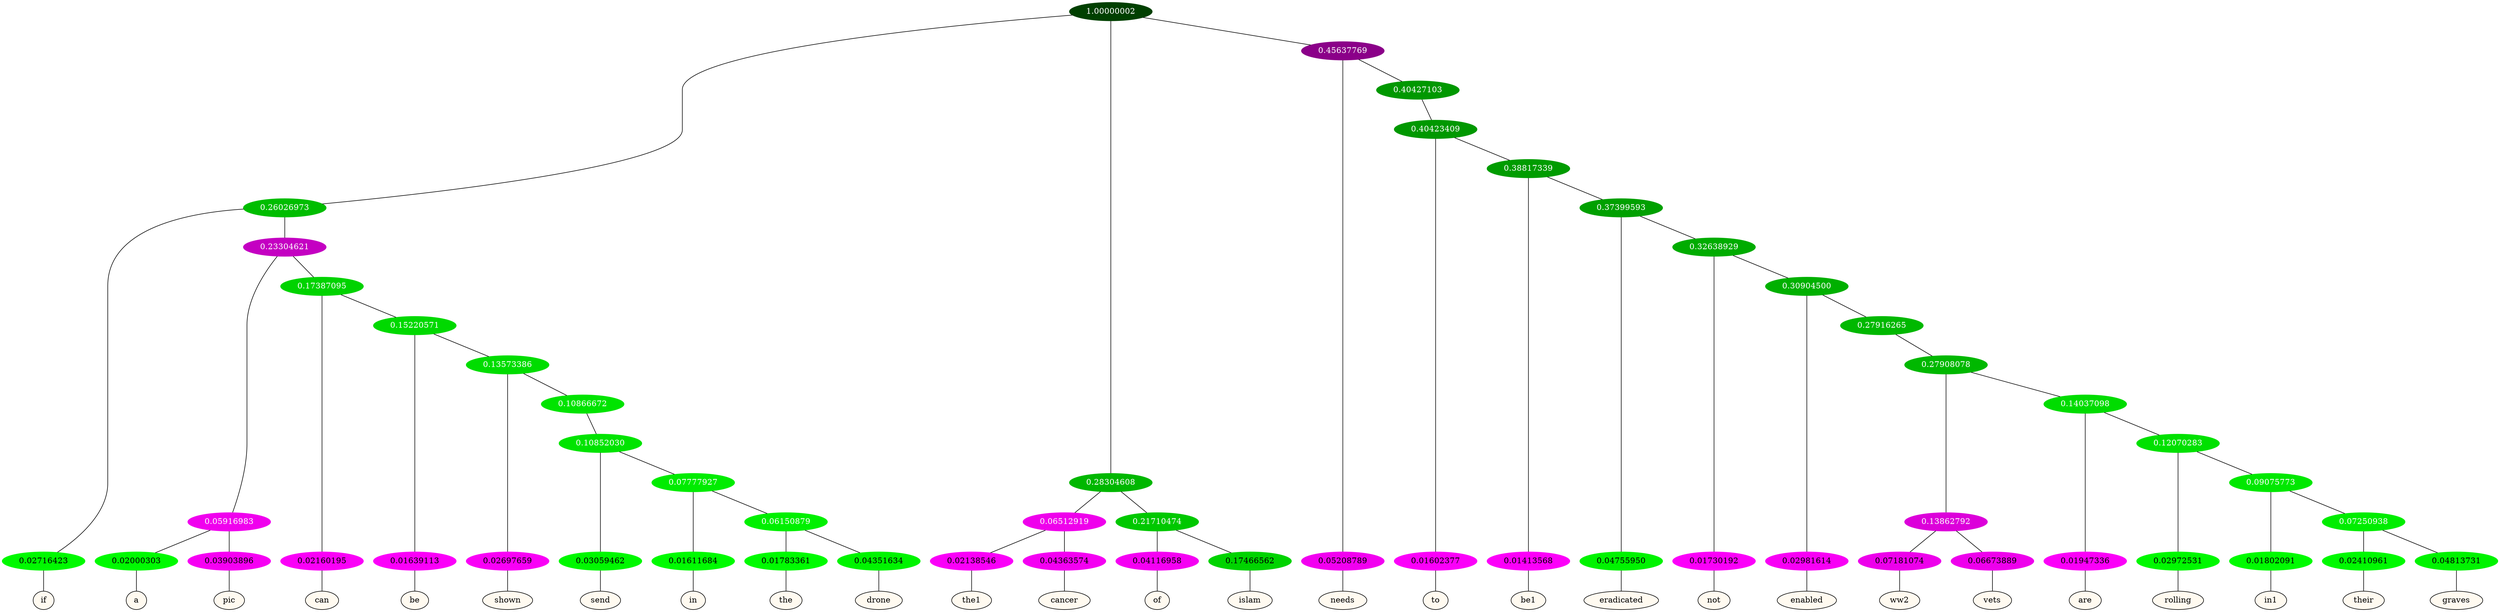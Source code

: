 graph {
	node [format=png height=0.15 nodesep=0.001 ordering=out overlap=prism overlap_scaling=0.01 ranksep=0.001 ratio=0.2 style=filled width=0.15]
	{
		rank=same
		a_w_4 [label=if color=black fillcolor=floralwhite style="filled,solid"]
		a_w_17 [label=a color=black fillcolor=floralwhite style="filled,solid"]
		a_w_18 [label=pic color=black fillcolor=floralwhite style="filled,solid"]
		a_w_19 [label=can color=black fillcolor=floralwhite style="filled,solid"]
		a_w_23 [label=be color=black fillcolor=floralwhite style="filled,solid"]
		a_w_27 [label=shown color=black fillcolor=floralwhite style="filled,solid"]
		a_w_34 [label=send color=black fillcolor=floralwhite style="filled,solid"]
		a_w_38 [label=in color=black fillcolor=floralwhite style="filled,solid"]
		a_w_41 [label=the color=black fillcolor=floralwhite style="filled,solid"]
		a_w_42 [label=drone color=black fillcolor=floralwhite style="filled,solid"]
		a_w_12 [label=the1 color=black fillcolor=floralwhite style="filled,solid"]
		a_w_13 [label=cancer color=black fillcolor=floralwhite style="filled,solid"]
		a_w_14 [label=of color=black fillcolor=floralwhite style="filled,solid"]
		a_w_15 [label=islam color=black fillcolor=floralwhite style="filled,solid"]
		a_w_8 [label=needs color=black fillcolor=floralwhite style="filled,solid"]
		a_w_21 [label=to color=black fillcolor=floralwhite style="filled,solid"]
		a_w_25 [label=be1 color=black fillcolor=floralwhite style="filled,solid"]
		a_w_29 [label=eradicated color=black fillcolor=floralwhite style="filled,solid"]
		a_w_32 [label=not color=black fillcolor=floralwhite style="filled,solid"]
		a_w_36 [label=enabled color=black fillcolor=floralwhite style="filled,solid"]
		a_w_45 [label=ww2 color=black fillcolor=floralwhite style="filled,solid"]
		a_w_46 [label=vets color=black fillcolor=floralwhite style="filled,solid"]
		a_w_47 [label=are color=black fillcolor=floralwhite style="filled,solid"]
		a_w_49 [label=rolling color=black fillcolor=floralwhite style="filled,solid"]
		a_w_51 [label=in1 color=black fillcolor=floralwhite style="filled,solid"]
		a_w_53 [label=their color=black fillcolor=floralwhite style="filled,solid"]
		a_w_54 [label=graves color=black fillcolor=floralwhite style="filled,solid"]
	}
	a_n_4 -- a_w_4
	a_n_17 -- a_w_17
	a_n_18 -- a_w_18
	a_n_19 -- a_w_19
	a_n_23 -- a_w_23
	a_n_27 -- a_w_27
	a_n_34 -- a_w_34
	a_n_38 -- a_w_38
	a_n_41 -- a_w_41
	a_n_42 -- a_w_42
	a_n_12 -- a_w_12
	a_n_13 -- a_w_13
	a_n_14 -- a_w_14
	a_n_15 -- a_w_15
	a_n_8 -- a_w_8
	a_n_21 -- a_w_21
	a_n_25 -- a_w_25
	a_n_29 -- a_w_29
	a_n_32 -- a_w_32
	a_n_36 -- a_w_36
	a_n_45 -- a_w_45
	a_n_46 -- a_w_46
	a_n_47 -- a_w_47
	a_n_49 -- a_w_49
	a_n_51 -- a_w_51
	a_n_53 -- a_w_53
	a_n_54 -- a_w_54
	{
		rank=same
		a_n_4 [label=0.02716423 color="0.334 1.000 0.973" fontcolor=black]
		a_n_17 [label=0.02000303 color="0.334 1.000 0.980" fontcolor=black]
		a_n_18 [label=0.03903896 color="0.835 1.000 0.961" fontcolor=black]
		a_n_19 [label=0.02160195 color="0.835 1.000 0.978" fontcolor=black]
		a_n_23 [label=0.01639113 color="0.835 1.000 0.984" fontcolor=black]
		a_n_27 [label=0.02697659 color="0.835 1.000 0.973" fontcolor=black]
		a_n_34 [label=0.03059462 color="0.334 1.000 0.969" fontcolor=black]
		a_n_38 [label=0.01611684 color="0.334 1.000 0.984" fontcolor=black]
		a_n_41 [label=0.01783361 color="0.334 1.000 0.982" fontcolor=black]
		a_n_42 [label=0.04351634 color="0.334 1.000 0.956" fontcolor=black]
		a_n_12 [label=0.02138546 color="0.835 1.000 0.979" fontcolor=black]
		a_n_13 [label=0.04363574 color="0.835 1.000 0.956" fontcolor=black]
		a_n_14 [label=0.04116958 color="0.835 1.000 0.959" fontcolor=black]
		a_n_15 [label=0.17466562 color="0.334 1.000 0.825" fontcolor=black]
		a_n_8 [label=0.05208789 color="0.835 1.000 0.948" fontcolor=black]
		a_n_21 [label=0.01602377 color="0.835 1.000 0.984" fontcolor=black]
		a_n_25 [label=0.01413568 color="0.835 1.000 0.986" fontcolor=black]
		a_n_29 [label=0.04755950 color="0.334 1.000 0.952" fontcolor=black]
		a_n_32 [label=0.01730192 color="0.835 1.000 0.983" fontcolor=black]
		a_n_36 [label=0.02981614 color="0.835 1.000 0.970" fontcolor=black]
		a_n_45 [label=0.07181074 color="0.835 1.000 0.928" fontcolor=black]
		a_n_46 [label=0.06673889 color="0.835 1.000 0.933" fontcolor=black]
		a_n_47 [label=0.01947336 color="0.835 1.000 0.981" fontcolor=black]
		a_n_49 [label=0.02972531 color="0.334 1.000 0.970" fontcolor=black]
		a_n_51 [label=0.01802091 color="0.334 1.000 0.982" fontcolor=black]
		a_n_53 [label=0.02410961 color="0.334 1.000 0.976" fontcolor=black]
		a_n_54 [label=0.04813731 color="0.334 1.000 0.952" fontcolor=black]
	}
	a_n_0 [label=1.00000002 color="0.334 1.000 0.250" fontcolor=grey99]
	a_n_1 [label=0.26026973 color="0.334 1.000 0.740" fontcolor=grey99]
	a_n_0 -- a_n_1
	a_n_2 [label=0.28304608 color="0.334 1.000 0.717" fontcolor=grey99]
	a_n_0 -- a_n_2
	a_n_3 [label=0.45637769 color="0.835 1.000 0.544" fontcolor=grey99]
	a_n_0 -- a_n_3
	a_n_1 -- a_n_4
	a_n_5 [label=0.23304621 color="0.835 1.000 0.767" fontcolor=grey99]
	a_n_1 -- a_n_5
	a_n_6 [label=0.06512919 color="0.835 1.000 0.935" fontcolor=grey99]
	a_n_2 -- a_n_6
	a_n_7 [label=0.21710474 color="0.334 1.000 0.783" fontcolor=grey99]
	a_n_2 -- a_n_7
	a_n_3 -- a_n_8
	a_n_9 [label=0.40427103 color="0.334 1.000 0.596" fontcolor=grey99]
	a_n_3 -- a_n_9
	a_n_10 [label=0.05916983 color="0.835 1.000 0.941" fontcolor=grey99]
	a_n_5 -- a_n_10
	a_n_11 [label=0.17387095 color="0.334 1.000 0.826" fontcolor=grey99]
	a_n_5 -- a_n_11
	a_n_6 -- a_n_12
	a_n_6 -- a_n_13
	a_n_7 -- a_n_14
	a_n_7 -- a_n_15
	a_n_16 [label=0.40423409 color="0.334 1.000 0.596" fontcolor=grey99]
	a_n_9 -- a_n_16
	a_n_10 -- a_n_17
	a_n_10 -- a_n_18
	a_n_11 -- a_n_19
	a_n_20 [label=0.15220571 color="0.334 1.000 0.848" fontcolor=grey99]
	a_n_11 -- a_n_20
	a_n_16 -- a_n_21
	a_n_22 [label=0.38817339 color="0.334 1.000 0.612" fontcolor=grey99]
	a_n_16 -- a_n_22
	a_n_20 -- a_n_23
	a_n_24 [label=0.13573386 color="0.334 1.000 0.864" fontcolor=grey99]
	a_n_20 -- a_n_24
	a_n_22 -- a_n_25
	a_n_26 [label=0.37399593 color="0.334 1.000 0.626" fontcolor=grey99]
	a_n_22 -- a_n_26
	a_n_24 -- a_n_27
	a_n_28 [label=0.10866672 color="0.334 1.000 0.891" fontcolor=grey99]
	a_n_24 -- a_n_28
	a_n_26 -- a_n_29
	a_n_30 [label=0.32638929 color="0.334 1.000 0.674" fontcolor=grey99]
	a_n_26 -- a_n_30
	a_n_31 [label=0.10852030 color="0.334 1.000 0.891" fontcolor=grey99]
	a_n_28 -- a_n_31
	a_n_30 -- a_n_32
	a_n_33 [label=0.30904500 color="0.334 1.000 0.691" fontcolor=grey99]
	a_n_30 -- a_n_33
	a_n_31 -- a_n_34
	a_n_35 [label=0.07777927 color="0.334 1.000 0.922" fontcolor=grey99]
	a_n_31 -- a_n_35
	a_n_33 -- a_n_36
	a_n_37 [label=0.27916265 color="0.334 1.000 0.721" fontcolor=grey99]
	a_n_33 -- a_n_37
	a_n_35 -- a_n_38
	a_n_39 [label=0.06150879 color="0.334 1.000 0.938" fontcolor=grey99]
	a_n_35 -- a_n_39
	a_n_40 [label=0.27908078 color="0.334 1.000 0.721" fontcolor=grey99]
	a_n_37 -- a_n_40
	a_n_39 -- a_n_41
	a_n_39 -- a_n_42
	a_n_43 [label=0.13862792 color="0.835 1.000 0.861" fontcolor=grey99]
	a_n_40 -- a_n_43
	a_n_44 [label=0.14037098 color="0.334 1.000 0.860" fontcolor=grey99]
	a_n_40 -- a_n_44
	a_n_43 -- a_n_45
	a_n_43 -- a_n_46
	a_n_44 -- a_n_47
	a_n_48 [label=0.12070283 color="0.334 1.000 0.879" fontcolor=grey99]
	a_n_44 -- a_n_48
	a_n_48 -- a_n_49
	a_n_50 [label=0.09075773 color="0.334 1.000 0.909" fontcolor=grey99]
	a_n_48 -- a_n_50
	a_n_50 -- a_n_51
	a_n_52 [label=0.07250938 color="0.334 1.000 0.927" fontcolor=grey99]
	a_n_50 -- a_n_52
	a_n_52 -- a_n_53
	a_n_52 -- a_n_54
}
